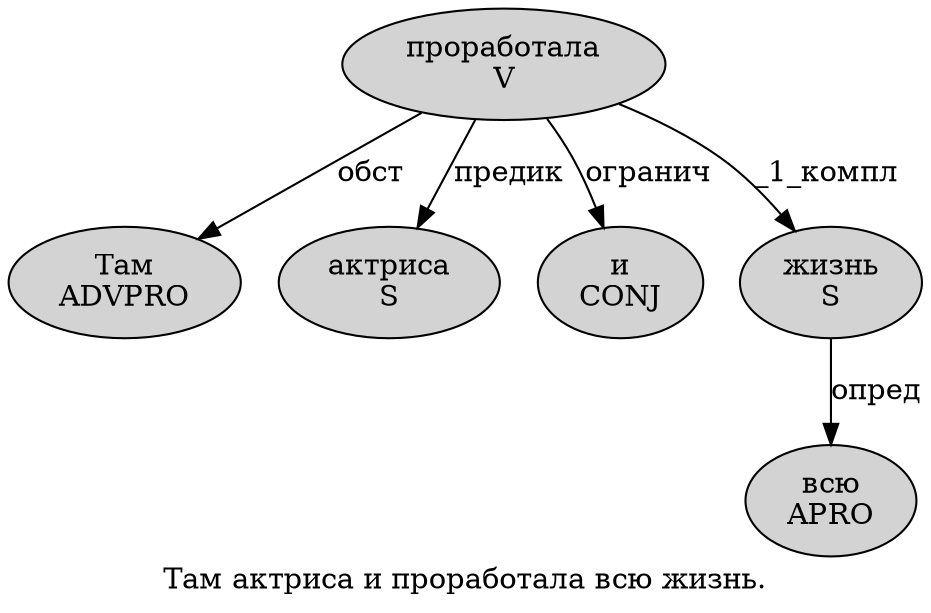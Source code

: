 digraph SENTENCE_65 {
	graph [label="Там актриса и проработала всю жизнь."]
	node [style=filled]
		0 [label="Там
ADVPRO" color="" fillcolor=lightgray penwidth=1 shape=ellipse]
		1 [label="актриса
S" color="" fillcolor=lightgray penwidth=1 shape=ellipse]
		2 [label="и
CONJ" color="" fillcolor=lightgray penwidth=1 shape=ellipse]
		3 [label="проработала
V" color="" fillcolor=lightgray penwidth=1 shape=ellipse]
		4 [label="всю
APRO" color="" fillcolor=lightgray penwidth=1 shape=ellipse]
		5 [label="жизнь
S" color="" fillcolor=lightgray penwidth=1 shape=ellipse]
			3 -> 0 [label="обст"]
			3 -> 1 [label="предик"]
			3 -> 2 [label="огранич"]
			3 -> 5 [label="_1_компл"]
			5 -> 4 [label="опред"]
}